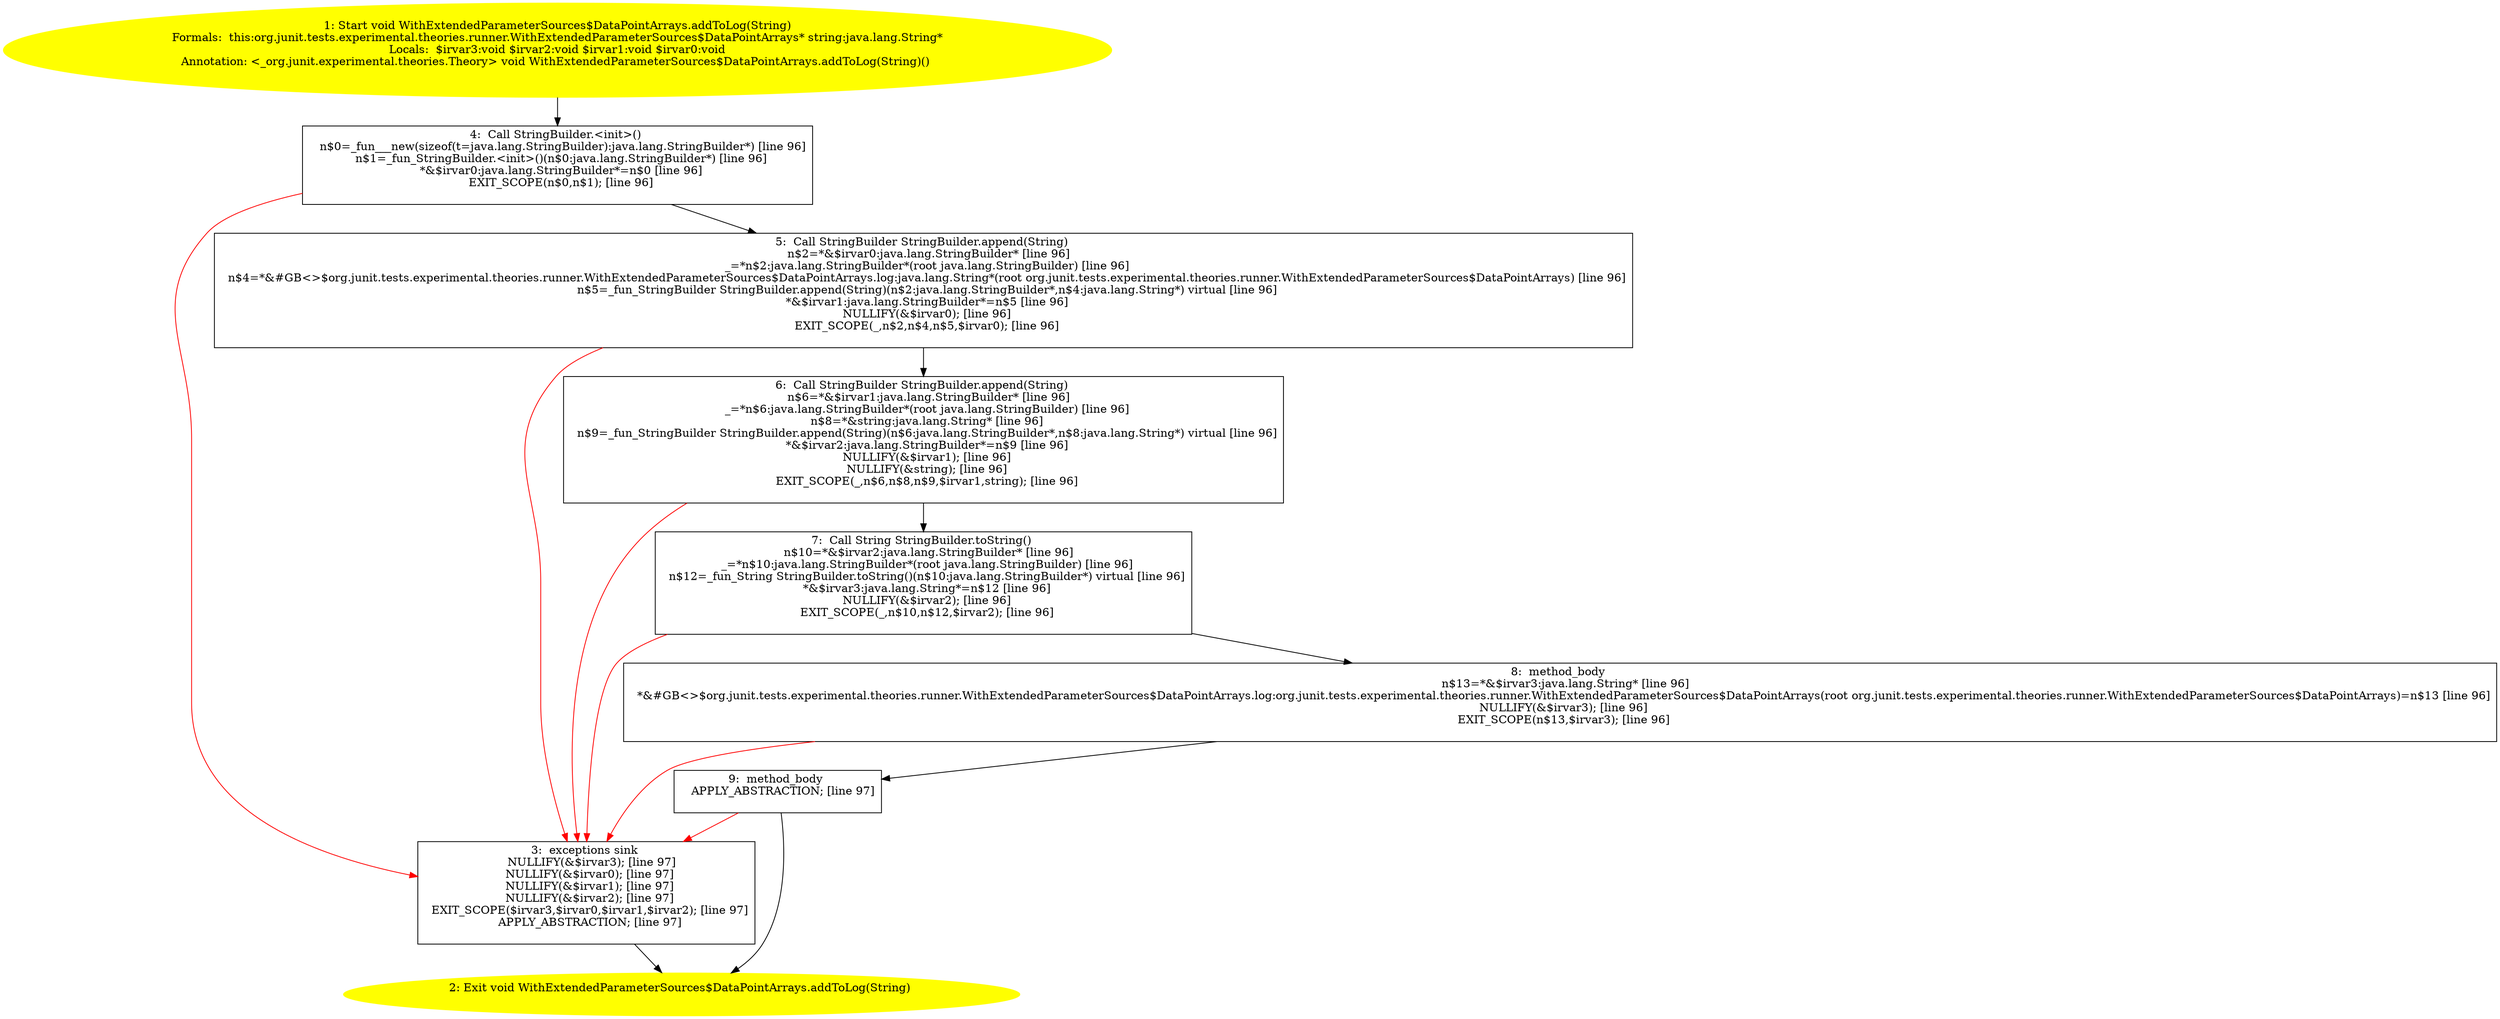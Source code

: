 /* @generated */
digraph cfg {
"org.junit.tests.experimental.theories.runner.WithExtendedParameterSources$DataPointArrays.addToLog(j.d0e66d4d0f76b1fe5fb65304815a5e37_1" [label="1: Start void WithExtendedParameterSources$DataPointArrays.addToLog(String)\nFormals:  this:org.junit.tests.experimental.theories.runner.WithExtendedParameterSources$DataPointArrays* string:java.lang.String*\nLocals:  $irvar3:void $irvar2:void $irvar1:void $irvar0:void\nAnnotation: <_org.junit.experimental.theories.Theory> void WithExtendedParameterSources$DataPointArrays.addToLog(String)() \n  " color=yellow style=filled]
	

	 "org.junit.tests.experimental.theories.runner.WithExtendedParameterSources$DataPointArrays.addToLog(j.d0e66d4d0f76b1fe5fb65304815a5e37_1" -> "org.junit.tests.experimental.theories.runner.WithExtendedParameterSources$DataPointArrays.addToLog(j.d0e66d4d0f76b1fe5fb65304815a5e37_4" ;
"org.junit.tests.experimental.theories.runner.WithExtendedParameterSources$DataPointArrays.addToLog(j.d0e66d4d0f76b1fe5fb65304815a5e37_2" [label="2: Exit void WithExtendedParameterSources$DataPointArrays.addToLog(String) \n  " color=yellow style=filled]
	

"org.junit.tests.experimental.theories.runner.WithExtendedParameterSources$DataPointArrays.addToLog(j.d0e66d4d0f76b1fe5fb65304815a5e37_3" [label="3:  exceptions sink \n   NULLIFY(&$irvar3); [line 97]\n  NULLIFY(&$irvar0); [line 97]\n  NULLIFY(&$irvar1); [line 97]\n  NULLIFY(&$irvar2); [line 97]\n  EXIT_SCOPE($irvar3,$irvar0,$irvar1,$irvar2); [line 97]\n  APPLY_ABSTRACTION; [line 97]\n " shape="box"]
	

	 "org.junit.tests.experimental.theories.runner.WithExtendedParameterSources$DataPointArrays.addToLog(j.d0e66d4d0f76b1fe5fb65304815a5e37_3" -> "org.junit.tests.experimental.theories.runner.WithExtendedParameterSources$DataPointArrays.addToLog(j.d0e66d4d0f76b1fe5fb65304815a5e37_2" ;
"org.junit.tests.experimental.theories.runner.WithExtendedParameterSources$DataPointArrays.addToLog(j.d0e66d4d0f76b1fe5fb65304815a5e37_4" [label="4:  Call StringBuilder.<init>() \n   n$0=_fun___new(sizeof(t=java.lang.StringBuilder):java.lang.StringBuilder*) [line 96]\n  n$1=_fun_StringBuilder.<init>()(n$0:java.lang.StringBuilder*) [line 96]\n  *&$irvar0:java.lang.StringBuilder*=n$0 [line 96]\n  EXIT_SCOPE(n$0,n$1); [line 96]\n " shape="box"]
	

	 "org.junit.tests.experimental.theories.runner.WithExtendedParameterSources$DataPointArrays.addToLog(j.d0e66d4d0f76b1fe5fb65304815a5e37_4" -> "org.junit.tests.experimental.theories.runner.WithExtendedParameterSources$DataPointArrays.addToLog(j.d0e66d4d0f76b1fe5fb65304815a5e37_5" ;
	 "org.junit.tests.experimental.theories.runner.WithExtendedParameterSources$DataPointArrays.addToLog(j.d0e66d4d0f76b1fe5fb65304815a5e37_4" -> "org.junit.tests.experimental.theories.runner.WithExtendedParameterSources$DataPointArrays.addToLog(j.d0e66d4d0f76b1fe5fb65304815a5e37_3" [color="red" ];
"org.junit.tests.experimental.theories.runner.WithExtendedParameterSources$DataPointArrays.addToLog(j.d0e66d4d0f76b1fe5fb65304815a5e37_5" [label="5:  Call StringBuilder StringBuilder.append(String) \n   n$2=*&$irvar0:java.lang.StringBuilder* [line 96]\n  _=*n$2:java.lang.StringBuilder*(root java.lang.StringBuilder) [line 96]\n  n$4=*&#GB<>$org.junit.tests.experimental.theories.runner.WithExtendedParameterSources$DataPointArrays.log:java.lang.String*(root org.junit.tests.experimental.theories.runner.WithExtendedParameterSources$DataPointArrays) [line 96]\n  n$5=_fun_StringBuilder StringBuilder.append(String)(n$2:java.lang.StringBuilder*,n$4:java.lang.String*) virtual [line 96]\n  *&$irvar1:java.lang.StringBuilder*=n$5 [line 96]\n  NULLIFY(&$irvar0); [line 96]\n  EXIT_SCOPE(_,n$2,n$4,n$5,$irvar0); [line 96]\n " shape="box"]
	

	 "org.junit.tests.experimental.theories.runner.WithExtendedParameterSources$DataPointArrays.addToLog(j.d0e66d4d0f76b1fe5fb65304815a5e37_5" -> "org.junit.tests.experimental.theories.runner.WithExtendedParameterSources$DataPointArrays.addToLog(j.d0e66d4d0f76b1fe5fb65304815a5e37_6" ;
	 "org.junit.tests.experimental.theories.runner.WithExtendedParameterSources$DataPointArrays.addToLog(j.d0e66d4d0f76b1fe5fb65304815a5e37_5" -> "org.junit.tests.experimental.theories.runner.WithExtendedParameterSources$DataPointArrays.addToLog(j.d0e66d4d0f76b1fe5fb65304815a5e37_3" [color="red" ];
"org.junit.tests.experimental.theories.runner.WithExtendedParameterSources$DataPointArrays.addToLog(j.d0e66d4d0f76b1fe5fb65304815a5e37_6" [label="6:  Call StringBuilder StringBuilder.append(String) \n   n$6=*&$irvar1:java.lang.StringBuilder* [line 96]\n  _=*n$6:java.lang.StringBuilder*(root java.lang.StringBuilder) [line 96]\n  n$8=*&string:java.lang.String* [line 96]\n  n$9=_fun_StringBuilder StringBuilder.append(String)(n$6:java.lang.StringBuilder*,n$8:java.lang.String*) virtual [line 96]\n  *&$irvar2:java.lang.StringBuilder*=n$9 [line 96]\n  NULLIFY(&$irvar1); [line 96]\n  NULLIFY(&string); [line 96]\n  EXIT_SCOPE(_,n$6,n$8,n$9,$irvar1,string); [line 96]\n " shape="box"]
	

	 "org.junit.tests.experimental.theories.runner.WithExtendedParameterSources$DataPointArrays.addToLog(j.d0e66d4d0f76b1fe5fb65304815a5e37_6" -> "org.junit.tests.experimental.theories.runner.WithExtendedParameterSources$DataPointArrays.addToLog(j.d0e66d4d0f76b1fe5fb65304815a5e37_7" ;
	 "org.junit.tests.experimental.theories.runner.WithExtendedParameterSources$DataPointArrays.addToLog(j.d0e66d4d0f76b1fe5fb65304815a5e37_6" -> "org.junit.tests.experimental.theories.runner.WithExtendedParameterSources$DataPointArrays.addToLog(j.d0e66d4d0f76b1fe5fb65304815a5e37_3" [color="red" ];
"org.junit.tests.experimental.theories.runner.WithExtendedParameterSources$DataPointArrays.addToLog(j.d0e66d4d0f76b1fe5fb65304815a5e37_7" [label="7:  Call String StringBuilder.toString() \n   n$10=*&$irvar2:java.lang.StringBuilder* [line 96]\n  _=*n$10:java.lang.StringBuilder*(root java.lang.StringBuilder) [line 96]\n  n$12=_fun_String StringBuilder.toString()(n$10:java.lang.StringBuilder*) virtual [line 96]\n  *&$irvar3:java.lang.String*=n$12 [line 96]\n  NULLIFY(&$irvar2); [line 96]\n  EXIT_SCOPE(_,n$10,n$12,$irvar2); [line 96]\n " shape="box"]
	

	 "org.junit.tests.experimental.theories.runner.WithExtendedParameterSources$DataPointArrays.addToLog(j.d0e66d4d0f76b1fe5fb65304815a5e37_7" -> "org.junit.tests.experimental.theories.runner.WithExtendedParameterSources$DataPointArrays.addToLog(j.d0e66d4d0f76b1fe5fb65304815a5e37_8" ;
	 "org.junit.tests.experimental.theories.runner.WithExtendedParameterSources$DataPointArrays.addToLog(j.d0e66d4d0f76b1fe5fb65304815a5e37_7" -> "org.junit.tests.experimental.theories.runner.WithExtendedParameterSources$DataPointArrays.addToLog(j.d0e66d4d0f76b1fe5fb65304815a5e37_3" [color="red" ];
"org.junit.tests.experimental.theories.runner.WithExtendedParameterSources$DataPointArrays.addToLog(j.d0e66d4d0f76b1fe5fb65304815a5e37_8" [label="8:  method_body \n   n$13=*&$irvar3:java.lang.String* [line 96]\n  *&#GB<>$org.junit.tests.experimental.theories.runner.WithExtendedParameterSources$DataPointArrays.log:org.junit.tests.experimental.theories.runner.WithExtendedParameterSources$DataPointArrays(root org.junit.tests.experimental.theories.runner.WithExtendedParameterSources$DataPointArrays)=n$13 [line 96]\n  NULLIFY(&$irvar3); [line 96]\n  EXIT_SCOPE(n$13,$irvar3); [line 96]\n " shape="box"]
	

	 "org.junit.tests.experimental.theories.runner.WithExtendedParameterSources$DataPointArrays.addToLog(j.d0e66d4d0f76b1fe5fb65304815a5e37_8" -> "org.junit.tests.experimental.theories.runner.WithExtendedParameterSources$DataPointArrays.addToLog(j.d0e66d4d0f76b1fe5fb65304815a5e37_9" ;
	 "org.junit.tests.experimental.theories.runner.WithExtendedParameterSources$DataPointArrays.addToLog(j.d0e66d4d0f76b1fe5fb65304815a5e37_8" -> "org.junit.tests.experimental.theories.runner.WithExtendedParameterSources$DataPointArrays.addToLog(j.d0e66d4d0f76b1fe5fb65304815a5e37_3" [color="red" ];
"org.junit.tests.experimental.theories.runner.WithExtendedParameterSources$DataPointArrays.addToLog(j.d0e66d4d0f76b1fe5fb65304815a5e37_9" [label="9:  method_body \n   APPLY_ABSTRACTION; [line 97]\n " shape="box"]
	

	 "org.junit.tests.experimental.theories.runner.WithExtendedParameterSources$DataPointArrays.addToLog(j.d0e66d4d0f76b1fe5fb65304815a5e37_9" -> "org.junit.tests.experimental.theories.runner.WithExtendedParameterSources$DataPointArrays.addToLog(j.d0e66d4d0f76b1fe5fb65304815a5e37_2" ;
	 "org.junit.tests.experimental.theories.runner.WithExtendedParameterSources$DataPointArrays.addToLog(j.d0e66d4d0f76b1fe5fb65304815a5e37_9" -> "org.junit.tests.experimental.theories.runner.WithExtendedParameterSources$DataPointArrays.addToLog(j.d0e66d4d0f76b1fe5fb65304815a5e37_3" [color="red" ];
}
